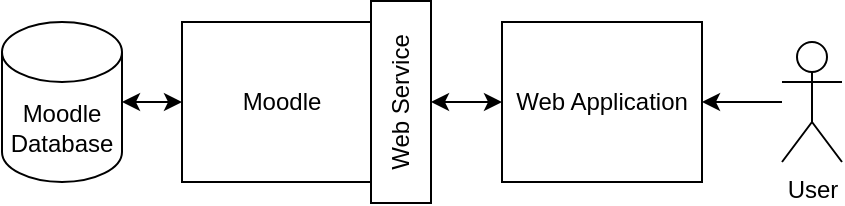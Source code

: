 <mxfile version="17.2.2" type="device"><diagram id="SrrPQXJpfuxwbrv5QiUO" name="Page-1"><mxGraphModel dx="1350" dy="884" grid="1" gridSize="10" guides="1" tooltips="1" connect="1" arrows="1" fold="1" page="1" pageScale="1" pageWidth="850" pageHeight="1100" math="0" shadow="0"><root><mxCell id="0"/><mxCell id="1" parent="0"/><mxCell id="yFY5IEQ-sp1Ses-d6q6q-6" style="edgeStyle=orthogonalEdgeStyle;rounded=0;orthogonalLoop=1;jettySize=auto;html=1;startArrow=classic;startFill=1;" parent="1" source="yFY5IEQ-sp1Ses-d6q6q-2" target="yFY5IEQ-sp1Ses-d6q6q-5" edge="1"><mxGeometry relative="1" as="geometry"/></mxCell><mxCell id="yFY5IEQ-sp1Ses-d6q6q-2" value="Moodle Database" style="shape=cylinder3;whiteSpace=wrap;html=1;boundedLbl=1;backgroundOutline=1;size=15;" parent="1" vertex="1"><mxGeometry x="50" y="70" width="60" height="80" as="geometry"/></mxCell><mxCell id="yFY5IEQ-sp1Ses-d6q6q-5" value="&lt;div&gt;Moodle&lt;/div&gt;" style="rounded=0;whiteSpace=wrap;html=1;" parent="1" vertex="1"><mxGeometry x="140" y="70" width="100" height="80" as="geometry"/></mxCell><mxCell id="yFY5IEQ-sp1Ses-d6q6q-12" style="edgeStyle=orthogonalEdgeStyle;rounded=0;orthogonalLoop=1;jettySize=auto;html=1;startArrow=classic;startFill=1;" parent="1" source="yFY5IEQ-sp1Ses-d6q6q-8" target="yFY5IEQ-sp1Ses-d6q6q-4" edge="1"><mxGeometry relative="1" as="geometry"/></mxCell><mxCell id="yFY5IEQ-sp1Ses-d6q6q-8" value="Web Application" style="rounded=0;whiteSpace=wrap;html=1;" parent="1" vertex="1"><mxGeometry x="300" y="70" width="100" height="80" as="geometry"/></mxCell><mxCell id="yFY5IEQ-sp1Ses-d6q6q-4" value="Web Service" style="rounded=0;whiteSpace=wrap;html=1;rotation=-90;" parent="1" vertex="1"><mxGeometry x="199" y="95" width="101" height="30" as="geometry"/></mxCell><mxCell id="hIws9dz2HfryvpIQU6la-2" style="edgeStyle=orthogonalEdgeStyle;rounded=0;orthogonalLoop=1;jettySize=auto;html=1;" edge="1" parent="1" source="hIws9dz2HfryvpIQU6la-1" target="yFY5IEQ-sp1Ses-d6q6q-8"><mxGeometry relative="1" as="geometry"/></mxCell><mxCell id="hIws9dz2HfryvpIQU6la-1" value="User" style="shape=umlActor;verticalLabelPosition=bottom;verticalAlign=top;html=1;outlineConnect=0;" vertex="1" parent="1"><mxGeometry x="440" y="80" width="30" height="60" as="geometry"/></mxCell></root></mxGraphModel></diagram></mxfile>